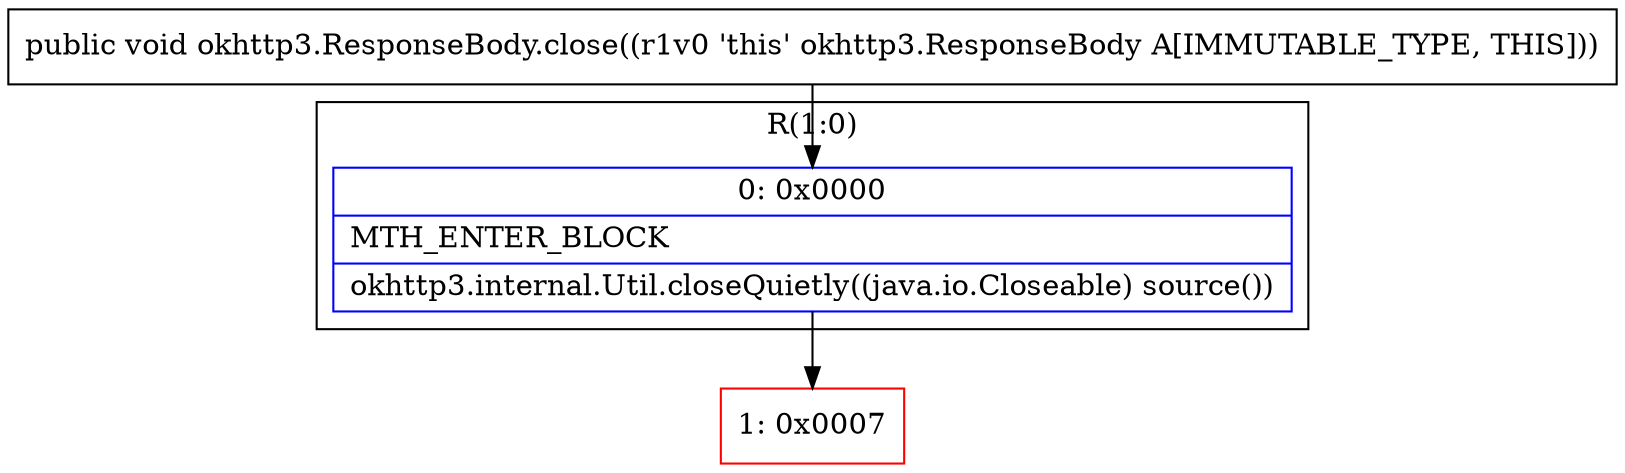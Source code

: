 digraph "CFG forokhttp3.ResponseBody.close()V" {
subgraph cluster_Region_930973822 {
label = "R(1:0)";
node [shape=record,color=blue];
Node_0 [shape=record,label="{0\:\ 0x0000|MTH_ENTER_BLOCK\l|okhttp3.internal.Util.closeQuietly((java.io.Closeable) source())\l}"];
}
Node_1 [shape=record,color=red,label="{1\:\ 0x0007}"];
MethodNode[shape=record,label="{public void okhttp3.ResponseBody.close((r1v0 'this' okhttp3.ResponseBody A[IMMUTABLE_TYPE, THIS])) }"];
MethodNode -> Node_0;
Node_0 -> Node_1;
}

